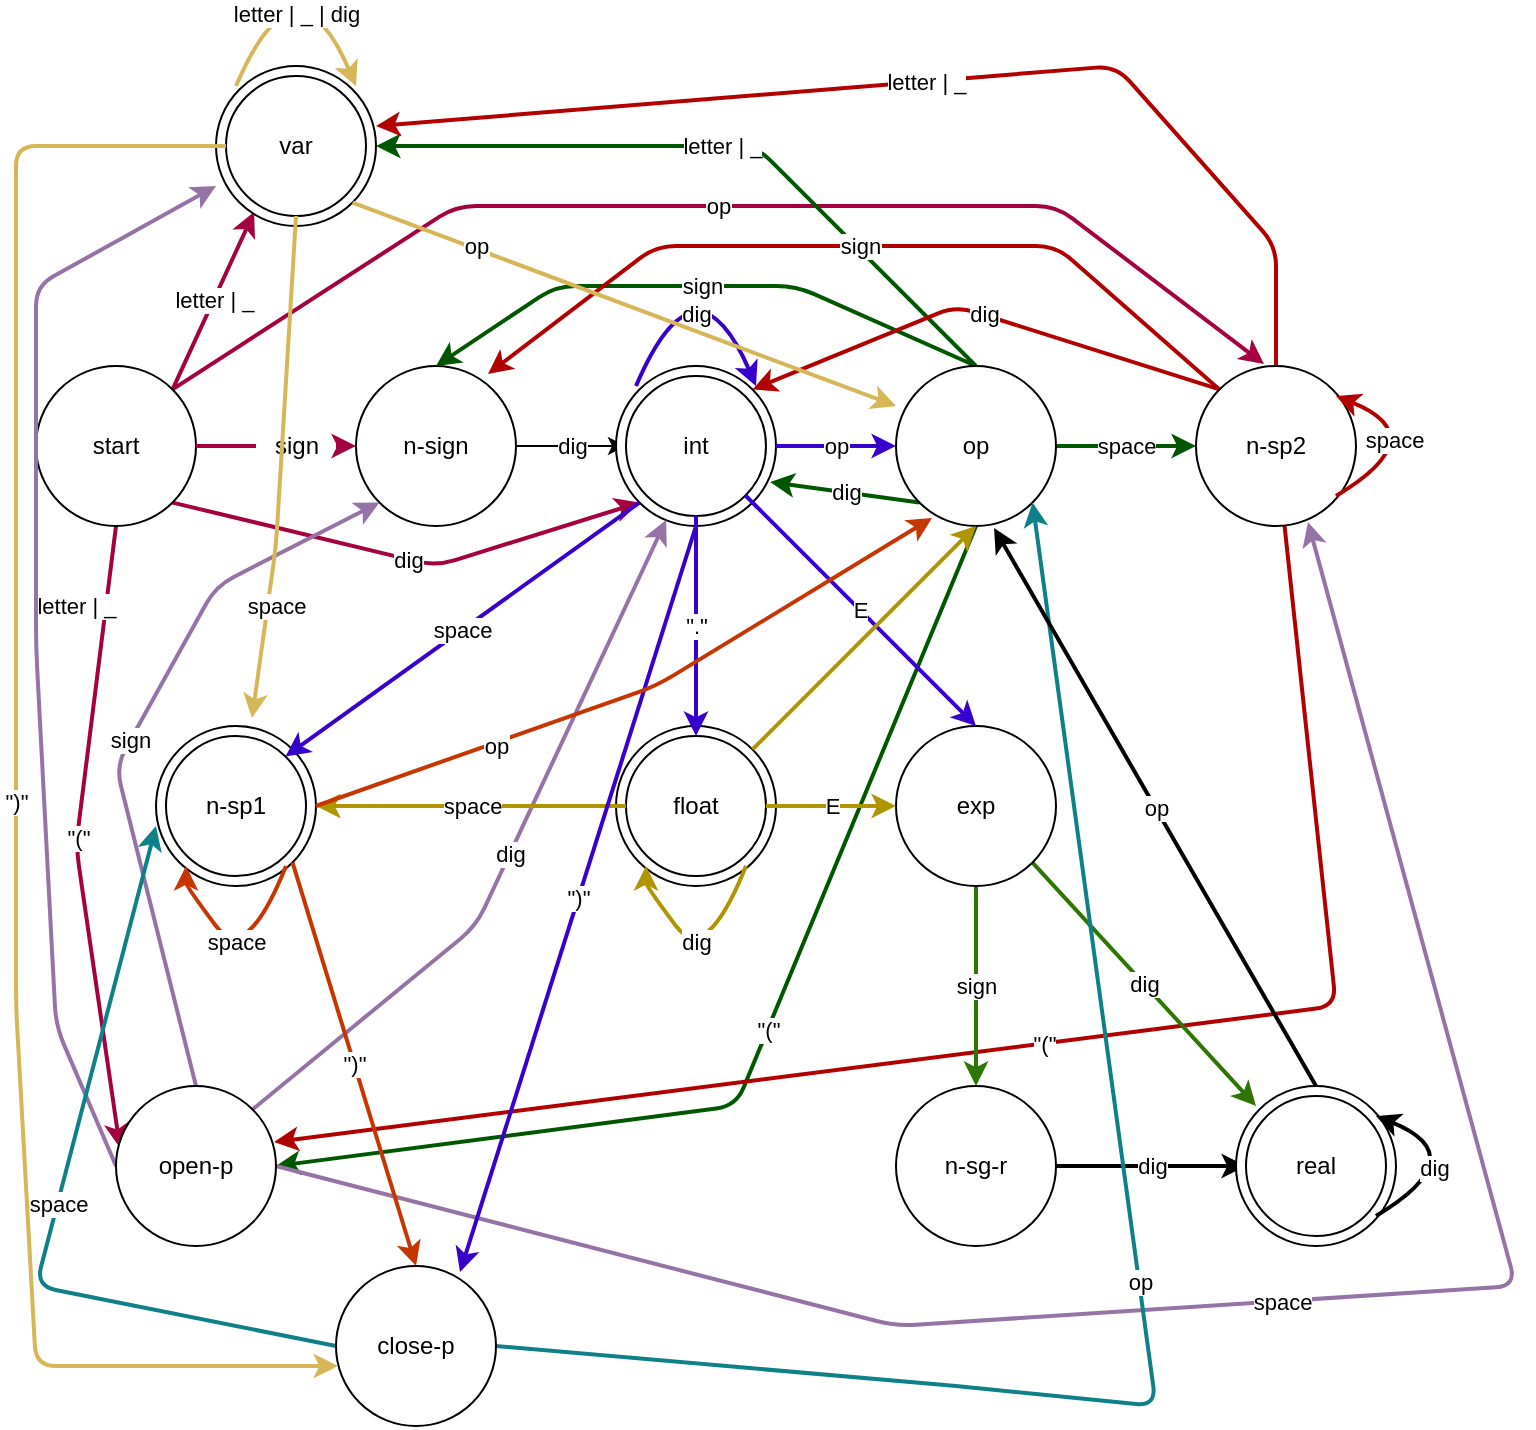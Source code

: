 <mxfile>
    <diagram id="5Y1zDhMWOZWmwIIyDyvb" name="Page-1">
        <mxGraphModel dx="820" dy="470" grid="1" gridSize="10" guides="1" tooltips="1" connect="1" arrows="1" fold="1" page="1" pageScale="1" pageWidth="850" pageHeight="1100" math="0" shadow="0">
            <root>
                <mxCell id="0"/>
                <mxCell id="1" parent="0"/>
                <mxCell id="37" value="" style="edgeStyle=none;html=1;startArrow=none;fillColor=#d80073;strokeColor=#A50040;strokeWidth=2;" edge="1" parent="1" source="41" target="3">
                    <mxGeometry relative="1" as="geometry"/>
                </mxCell>
                <mxCell id="50" value="letter | _" style="edgeStyle=none;html=1;exitX=1;exitY=0;exitDx=0;exitDy=0;entryX=0.238;entryY=0.913;entryDx=0;entryDy=0;entryPerimeter=0;fillColor=#d80073;strokeColor=#A50040;strokeWidth=2;" edge="1" parent="1" source="2" target="10">
                    <mxGeometry relative="1" as="geometry"/>
                </mxCell>
                <mxCell id="57" value="dig" style="edgeStyle=none;html=1;exitX=1;exitY=1;exitDx=0;exitDy=0;entryX=0;entryY=1;entryDx=0;entryDy=0;fillColor=#d80073;strokeColor=#A50040;strokeWidth=2;" edge="1" parent="1" source="2" target="5">
                    <mxGeometry relative="1" as="geometry">
                        <Array as="points">
                            <mxPoint x="220" y="300"/>
                        </Array>
                    </mxGeometry>
                </mxCell>
                <mxCell id="58" value="op" style="edgeStyle=none;html=1;exitX=1;exitY=0;exitDx=0;exitDy=0;entryX=0.425;entryY=-0.012;entryDx=0;entryDy=0;entryPerimeter=0;fillColor=#d80073;strokeColor=#A50040;strokeWidth=2;" edge="1" parent="1" source="2" target="8">
                    <mxGeometry relative="1" as="geometry">
                        <Array as="points">
                            <mxPoint x="230" y="120"/>
                            <mxPoint x="380" y="120"/>
                            <mxPoint x="530" y="120"/>
                        </Array>
                    </mxGeometry>
                </mxCell>
                <mxCell id="60" value="&quot;(&quot;" style="edgeStyle=none;html=1;exitX=0.5;exitY=1;exitDx=0;exitDy=0;entryX=0.025;entryY=0.388;entryDx=0;entryDy=0;entryPerimeter=0;fillColor=#d80073;strokeColor=#A50040;strokeWidth=2;" edge="1" parent="1" source="2" target="23">
                    <mxGeometry relative="1" as="geometry">
                        <Array as="points">
                            <mxPoint x="40" y="440"/>
                        </Array>
                    </mxGeometry>
                </mxCell>
                <mxCell id="2" value="start" style="ellipse;whiteSpace=wrap;html=1;aspect=fixed;" vertex="1" parent="1">
                    <mxGeometry x="20" y="200" width="80" height="80" as="geometry"/>
                </mxCell>
                <mxCell id="38" value="dig" style="edgeStyle=none;html=1;" edge="1" parent="1" source="3" target="4">
                    <mxGeometry relative="1" as="geometry"/>
                </mxCell>
                <mxCell id="3" value="n-sign" style="ellipse;whiteSpace=wrap;html=1;aspect=fixed;" vertex="1" parent="1">
                    <mxGeometry x="180" y="200" width="80" height="80" as="geometry"/>
                </mxCell>
                <mxCell id="6" value="" style="group" vertex="1" connectable="0" parent="1">
                    <mxGeometry x="310" y="200" width="80" height="80" as="geometry"/>
                </mxCell>
                <mxCell id="5" value="" style="ellipse;whiteSpace=wrap;html=1;aspect=fixed;" vertex="1" parent="6">
                    <mxGeometry width="80" height="80" as="geometry"/>
                </mxCell>
                <mxCell id="4" value="int" style="ellipse;whiteSpace=wrap;html=1;aspect=fixed;" vertex="1" parent="6">
                    <mxGeometry x="5" y="5" width="70" height="70" as="geometry"/>
                </mxCell>
                <mxCell id="40" value="space" style="edgeStyle=none;html=1;fillColor=#008a00;strokeColor=#005700;strokeWidth=2;" edge="1" parent="1" source="7" target="8">
                    <mxGeometry relative="1" as="geometry"/>
                </mxCell>
                <mxCell id="62" value="sign" style="edgeStyle=none;html=1;exitX=0.5;exitY=0;exitDx=0;exitDy=0;strokeWidth=2;fillColor=#008a00;strokeColor=#005700;entryX=0.5;entryY=0;entryDx=0;entryDy=0;" edge="1" parent="1" source="7" target="3">
                    <mxGeometry relative="1" as="geometry">
                        <mxPoint x="290" y="150" as="targetPoint"/>
                        <Array as="points">
                            <mxPoint x="400" y="160"/>
                            <mxPoint x="280" y="160"/>
                        </Array>
                    </mxGeometry>
                </mxCell>
                <mxCell id="63" value="dig" style="edgeStyle=none;html=1;exitX=0;exitY=1;exitDx=0;exitDy=0;entryX=0.963;entryY=0.725;entryDx=0;entryDy=0;entryPerimeter=0;strokeWidth=2;fillColor=#008a00;strokeColor=#005700;" edge="1" parent="1" source="7" target="5">
                    <mxGeometry relative="1" as="geometry"/>
                </mxCell>
                <mxCell id="64" value="&quot;(&quot;" style="edgeStyle=none;html=1;exitX=0.5;exitY=1;exitDx=0;exitDy=0;strokeWidth=2;entryX=1;entryY=0.5;entryDx=0;entryDy=0;fillColor=#008a00;strokeColor=#005700;" edge="1" parent="1" source="7" target="23">
                    <mxGeometry relative="1" as="geometry">
                        <mxPoint x="280" y="610" as="targetPoint"/>
                        <Array as="points">
                            <mxPoint x="370" y="570"/>
                        </Array>
                    </mxGeometry>
                </mxCell>
                <mxCell id="65" value="letter | _" style="edgeStyle=none;html=1;exitX=0.5;exitY=0;exitDx=0;exitDy=0;strokeWidth=2;fillColor=#008a00;strokeColor=#005700;" edge="1" parent="1" source="7">
                    <mxGeometry relative="1" as="geometry">
                        <mxPoint x="190" y="90" as="targetPoint"/>
                        <Array as="points">
                            <mxPoint x="380" y="90"/>
                        </Array>
                    </mxGeometry>
                </mxCell>
                <mxCell id="7" value="op" style="ellipse;whiteSpace=wrap;html=1;aspect=fixed;" vertex="1" parent="1">
                    <mxGeometry x="450" y="200" width="80" height="80" as="geometry"/>
                </mxCell>
                <mxCell id="66" value="letter | _" style="edgeStyle=none;html=1;exitX=0.5;exitY=0;exitDx=0;exitDy=0;strokeWidth=2;fillColor=#e51400;strokeColor=#B20000;" edge="1" parent="1" source="8">
                    <mxGeometry relative="1" as="geometry">
                        <mxPoint x="190" y="80" as="targetPoint"/>
                        <Array as="points">
                            <mxPoint x="640" y="140"/>
                            <mxPoint x="560" y="50"/>
                        </Array>
                    </mxGeometry>
                </mxCell>
                <mxCell id="67" value="sign" style="edgeStyle=none;html=1;exitX=0;exitY=0;exitDx=0;exitDy=0;strokeWidth=2;entryX=0.825;entryY=0.05;entryDx=0;entryDy=0;entryPerimeter=0;fillColor=#e51400;strokeColor=#B20000;" edge="1" parent="1" source="8" target="3">
                    <mxGeometry relative="1" as="geometry">
                        <mxPoint x="300" y="140" as="targetPoint"/>
                        <Array as="points">
                            <mxPoint x="530" y="140"/>
                            <mxPoint x="330" y="140"/>
                        </Array>
                    </mxGeometry>
                </mxCell>
                <mxCell id="68" value="dig" style="edgeStyle=none;html=1;exitX=0;exitY=0;exitDx=0;exitDy=0;entryX=1;entryY=0;entryDx=0;entryDy=0;strokeWidth=2;fillColor=#e51400;strokeColor=#B20000;" edge="1" parent="1" source="8" target="5">
                    <mxGeometry relative="1" as="geometry">
                        <Array as="points">
                            <mxPoint x="480" y="170"/>
                        </Array>
                    </mxGeometry>
                </mxCell>
                <mxCell id="69" value="&quot;(&quot;" style="edgeStyle=none;html=1;strokeWidth=2;entryX=0.988;entryY=0.35;entryDx=0;entryDy=0;entryPerimeter=0;fillColor=#e51400;strokeColor=#B20000;" edge="1" parent="1" source="8" target="23">
                    <mxGeometry relative="1" as="geometry">
                        <mxPoint x="520" y="550" as="targetPoint"/>
                        <Array as="points">
                            <mxPoint x="670" y="520"/>
                        </Array>
                    </mxGeometry>
                </mxCell>
                <mxCell id="8" value="n-sp2" style="ellipse;whiteSpace=wrap;html=1;aspect=fixed;" vertex="1" parent="1">
                    <mxGeometry x="600" y="200" width="80" height="80" as="geometry"/>
                </mxCell>
                <mxCell id="9" value="" style="group" vertex="1" connectable="0" parent="1">
                    <mxGeometry x="110" y="50" width="80" height="80" as="geometry"/>
                </mxCell>
                <mxCell id="10" value="" style="ellipse;whiteSpace=wrap;html=1;aspect=fixed;" vertex="1" parent="9">
                    <mxGeometry width="80" height="80" as="geometry"/>
                </mxCell>
                <mxCell id="11" value="var" style="ellipse;whiteSpace=wrap;html=1;aspect=fixed;" vertex="1" parent="9">
                    <mxGeometry x="5" y="5" width="70" height="70" as="geometry"/>
                </mxCell>
                <mxCell id="12" value="" style="group" vertex="1" connectable="0" parent="1">
                    <mxGeometry x="80" y="380" width="80" height="80" as="geometry"/>
                </mxCell>
                <mxCell id="13" value="" style="ellipse;whiteSpace=wrap;html=1;aspect=fixed;" vertex="1" parent="12">
                    <mxGeometry width="80" height="80" as="geometry"/>
                </mxCell>
                <mxCell id="14" value="n-sp1" style="ellipse;whiteSpace=wrap;html=1;aspect=fixed;" vertex="1" parent="12">
                    <mxGeometry x="5" y="5" width="70" height="70" as="geometry"/>
                </mxCell>
                <mxCell id="15" value="" style="group" vertex="1" connectable="0" parent="1">
                    <mxGeometry x="310" y="380" width="80" height="80" as="geometry"/>
                </mxCell>
                <mxCell id="16" value="" style="ellipse;whiteSpace=wrap;html=1;aspect=fixed;" vertex="1" parent="15">
                    <mxGeometry width="80" height="80" as="geometry"/>
                </mxCell>
                <mxCell id="17" value="float" style="ellipse;whiteSpace=wrap;html=1;aspect=fixed;" vertex="1" parent="15">
                    <mxGeometry x="5" y="5" width="70" height="70" as="geometry"/>
                </mxCell>
                <mxCell id="46" value="dig" style="edgeStyle=none;html=1;exitX=1;exitY=1;exitDx=0;exitDy=0;fillColor=#60a917;strokeColor=#2D7600;strokeWidth=2;" edge="1" parent="1" source="18">
                    <mxGeometry relative="1" as="geometry">
                        <mxPoint x="630" y="570" as="targetPoint"/>
                    </mxGeometry>
                </mxCell>
                <mxCell id="47" value="sign" style="edgeStyle=none;html=1;fillColor=#60a917;strokeColor=#2D7600;strokeWidth=2;" edge="1" parent="1" source="18" target="19">
                    <mxGeometry relative="1" as="geometry"/>
                </mxCell>
                <mxCell id="18" value="exp" style="ellipse;whiteSpace=wrap;html=1;aspect=fixed;" vertex="1" parent="1">
                    <mxGeometry x="450" y="380" width="80" height="80" as="geometry"/>
                </mxCell>
                <mxCell id="48" value="dig" style="edgeStyle=none;html=1;strokeWidth=2;" edge="1" parent="1" source="19" target="22">
                    <mxGeometry relative="1" as="geometry"/>
                </mxCell>
                <mxCell id="19" value="n-sg-r" style="ellipse;whiteSpace=wrap;html=1;aspect=fixed;" vertex="1" parent="1">
                    <mxGeometry x="450" y="560" width="80" height="80" as="geometry"/>
                </mxCell>
                <mxCell id="20" value="" style="group" vertex="1" connectable="0" parent="1">
                    <mxGeometry x="620" y="560" width="80" height="80" as="geometry"/>
                </mxCell>
                <mxCell id="21" value="" style="ellipse;whiteSpace=wrap;html=1;aspect=fixed;" vertex="1" parent="20">
                    <mxGeometry width="80" height="80" as="geometry"/>
                </mxCell>
                <mxCell id="22" value="real" style="ellipse;whiteSpace=wrap;html=1;aspect=fixed;" vertex="1" parent="20">
                    <mxGeometry x="5" y="5" width="70" height="70" as="geometry"/>
                </mxCell>
                <mxCell id="72" value="space" style="edgeStyle=none;html=1;exitX=1;exitY=0.5;exitDx=0;exitDy=0;strokeWidth=2;entryX=0.7;entryY=0.975;entryDx=0;entryDy=0;entryPerimeter=0;fillColor=#e1d5e7;strokeColor=#9673a6;" edge="1" parent="1" source="23" target="8">
                    <mxGeometry relative="1" as="geometry">
                        <mxPoint x="720" y="380" as="targetPoint"/>
                        <Array as="points">
                            <mxPoint x="450" y="680"/>
                            <mxPoint x="760" y="660"/>
                        </Array>
                    </mxGeometry>
                </mxCell>
                <mxCell id="73" value="dig" style="edgeStyle=none;html=1;exitX=1;exitY=0;exitDx=0;exitDy=0;entryX=0.313;entryY=0.963;entryDx=0;entryDy=0;entryPerimeter=0;strokeWidth=2;fillColor=#e1d5e7;strokeColor=#9673a6;" edge="1" parent="1" source="23" target="5">
                    <mxGeometry relative="1" as="geometry">
                        <Array as="points">
                            <mxPoint x="240" y="480"/>
                        </Array>
                    </mxGeometry>
                </mxCell>
                <mxCell id="74" value="sign" style="edgeStyle=none;html=1;exitX=0.5;exitY=0;exitDx=0;exitDy=0;strokeWidth=2;entryX=0;entryY=1;entryDx=0;entryDy=0;fillColor=#e1d5e7;strokeColor=#9673a6;" edge="1" parent="1" source="23" target="3">
                    <mxGeometry relative="1" as="geometry">
                        <mxPoint x="80" y="310" as="targetPoint"/>
                        <Array as="points">
                            <mxPoint x="60" y="400"/>
                            <mxPoint x="110" y="310"/>
                        </Array>
                    </mxGeometry>
                </mxCell>
                <mxCell id="79" value="letter | _" style="edgeStyle=none;html=1;exitX=0;exitY=0.5;exitDx=0;exitDy=0;strokeWidth=2;fillColor=#e1d5e7;strokeColor=#9673a6;" edge="1" parent="1" source="23">
                    <mxGeometry x="0.043" y="-20" relative="1" as="geometry">
                        <mxPoint x="110" y="110" as="targetPoint"/>
                        <Array as="points">
                            <mxPoint x="30" y="530"/>
                            <mxPoint x="20" y="340"/>
                            <mxPoint x="20" y="160"/>
                        </Array>
                        <mxPoint as="offset"/>
                    </mxGeometry>
                </mxCell>
                <mxCell id="23" value="open-p" style="ellipse;whiteSpace=wrap;html=1;aspect=fixed;" vertex="1" parent="1">
                    <mxGeometry x="60" y="560" width="80" height="80" as="geometry"/>
                </mxCell>
                <mxCell id="75" value="space" style="edgeStyle=none;html=1;exitX=0;exitY=0.5;exitDx=0;exitDy=0;strokeWidth=2;fillColor=#b0e3e6;strokeColor=#0e8088;" edge="1" parent="1" source="24">
                    <mxGeometry relative="1" as="geometry">
                        <mxPoint x="80" y="430" as="targetPoint"/>
                        <Array as="points">
                            <mxPoint x="20" y="660"/>
                        </Array>
                    </mxGeometry>
                </mxCell>
                <mxCell id="76" value="op" style="edgeStyle=none;html=1;exitX=1;exitY=0.5;exitDx=0;exitDy=0;strokeWidth=2;entryX=1;entryY=1;entryDx=0;entryDy=0;fillColor=#b0e3e6;strokeColor=#0e8088;" edge="1" parent="1" source="24" target="7">
                    <mxGeometry relative="1" as="geometry">
                        <mxPoint x="540" y="290" as="targetPoint"/>
                        <Array as="points">
                            <mxPoint x="480" y="710"/>
                            <mxPoint x="580" y="720"/>
                        </Array>
                    </mxGeometry>
                </mxCell>
                <mxCell id="24" value="close-p" style="ellipse;whiteSpace=wrap;html=1;aspect=fixed;" vertex="1" parent="1">
                    <mxGeometry x="170" y="650" width="80" height="80" as="geometry"/>
                </mxCell>
                <mxCell id="25" value="" style="curved=1;endArrow=classic;html=1;strokeWidth=2;" edge="1" parent="1">
                    <mxGeometry width="50" height="50" relative="1" as="geometry">
                        <mxPoint x="690" y="625" as="sourcePoint"/>
                        <mxPoint x="690" y="575" as="targetPoint"/>
                        <Array as="points">
                            <mxPoint x="740" y="595"/>
                            <mxPoint x="690" y="575"/>
                        </Array>
                    </mxGeometry>
                </mxCell>
                <mxCell id="28" value="dig" style="edgeLabel;html=1;align=center;verticalAlign=middle;resizable=0;points=[];" vertex="1" connectable="0" parent="25">
                    <mxGeometry x="-0.327" y="7" relative="1" as="geometry">
                        <mxPoint y="1" as="offset"/>
                    </mxGeometry>
                </mxCell>
                <mxCell id="26" value="" style="curved=1;endArrow=classic;html=1;fillColor=#e51400;strokeColor=#B20000;strokeWidth=2;" edge="1" parent="1">
                    <mxGeometry width="50" height="50" relative="1" as="geometry">
                        <mxPoint x="670" y="265" as="sourcePoint"/>
                        <mxPoint x="670" y="215" as="targetPoint"/>
                        <Array as="points">
                            <mxPoint x="720" y="235"/>
                            <mxPoint x="670" y="215"/>
                        </Array>
                    </mxGeometry>
                </mxCell>
                <mxCell id="29" value="space" style="edgeLabel;html=1;align=center;verticalAlign=middle;resizable=0;points=[];" vertex="1" connectable="0" parent="26">
                    <mxGeometry x="-0.315" y="10" relative="1" as="geometry">
                        <mxPoint x="1" as="offset"/>
                    </mxGeometry>
                </mxCell>
                <mxCell id="27" value="" style="curved=1;endArrow=classic;html=1;fillColor=#e3c800;strokeColor=#B09500;strokeWidth=2;" edge="1" parent="1">
                    <mxGeometry width="50" height="50" relative="1" as="geometry">
                        <mxPoint x="375" y="450" as="sourcePoint"/>
                        <mxPoint x="325" y="450" as="targetPoint"/>
                        <Array as="points">
                            <mxPoint x="355" y="500"/>
                            <mxPoint x="325" y="460"/>
                        </Array>
                    </mxGeometry>
                </mxCell>
                <mxCell id="30" value="dig" style="edgeLabel;html=1;align=center;verticalAlign=middle;resizable=0;points=[];" vertex="1" connectable="0" parent="27">
                    <mxGeometry x="0.167" y="-3" relative="1" as="geometry">
                        <mxPoint as="offset"/>
                    </mxGeometry>
                </mxCell>
                <mxCell id="31" value="" style="curved=1;endArrow=classic;html=1;fillColor=#fa6800;strokeColor=#C73500;strokeWidth=2;" edge="1" parent="1">
                    <mxGeometry width="50" height="50" relative="1" as="geometry">
                        <mxPoint x="145" y="450" as="sourcePoint"/>
                        <mxPoint x="95" y="450" as="targetPoint"/>
                        <Array as="points">
                            <mxPoint x="125" y="500"/>
                            <mxPoint x="95" y="460"/>
                        </Array>
                    </mxGeometry>
                </mxCell>
                <mxCell id="32" value="space" style="edgeLabel;html=1;align=center;verticalAlign=middle;resizable=0;points=[];" vertex="1" connectable="0" parent="31">
                    <mxGeometry x="0.167" y="-3" relative="1" as="geometry">
                        <mxPoint as="offset"/>
                    </mxGeometry>
                </mxCell>
                <mxCell id="33" value="" style="curved=1;endArrow=classic;html=1;fillColor=#6a00ff;strokeColor=#3700CC;strokeWidth=2;" edge="1" parent="1">
                    <mxGeometry width="50" height="50" relative="1" as="geometry">
                        <mxPoint x="320" y="210" as="sourcePoint"/>
                        <mxPoint x="380" y="210" as="targetPoint"/>
                        <Array as="points">
                            <mxPoint x="350" y="140"/>
                        </Array>
                    </mxGeometry>
                </mxCell>
                <mxCell id="34" value="dig" style="edgeLabel;html=1;align=center;verticalAlign=middle;resizable=0;points=[];" vertex="1" connectable="0" parent="33">
                    <mxGeometry x="-0.41" y="-13" relative="1" as="geometry">
                        <mxPoint as="offset"/>
                    </mxGeometry>
                </mxCell>
                <mxCell id="35" value="" style="curved=1;endArrow=classic;html=1;strokeWidth=2;fillColor=#fff2cc;strokeColor=#d6b656;" edge="1" parent="1">
                    <mxGeometry width="50" height="50" relative="1" as="geometry">
                        <mxPoint x="120" y="60" as="sourcePoint"/>
                        <mxPoint x="180" y="60" as="targetPoint"/>
                        <Array as="points">
                            <mxPoint x="150" y="-10"/>
                        </Array>
                    </mxGeometry>
                </mxCell>
                <mxCell id="36" value="letter | _ | dig" style="edgeLabel;html=1;align=center;verticalAlign=middle;resizable=0;points=[];" vertex="1" connectable="0" parent="35">
                    <mxGeometry x="-0.41" y="-13" relative="1" as="geometry">
                        <mxPoint as="offset"/>
                    </mxGeometry>
                </mxCell>
                <mxCell id="39" value="op" style="edgeStyle=none;html=1;fillColor=#6a00ff;strokeColor=#3700CC;strokeWidth=2;" edge="1" parent="1" source="5" target="7">
                    <mxGeometry relative="1" as="geometry"/>
                </mxCell>
                <mxCell id="41" value="sign" style="text;html=1;align=center;verticalAlign=middle;resizable=0;points=[];autosize=1;strokeColor=none;fillColor=none;" vertex="1" parent="1">
                    <mxGeometry x="130" y="230" width="40" height="20" as="geometry"/>
                </mxCell>
                <mxCell id="42" value="" style="edgeStyle=none;html=1;endArrow=none;fillColor=#d80073;strokeColor=#A50040;strokeWidth=2;" edge="1" parent="1" source="2" target="41">
                    <mxGeometry relative="1" as="geometry">
                        <mxPoint x="120" y="240" as="sourcePoint"/>
                        <mxPoint x="180" y="240" as="targetPoint"/>
                    </mxGeometry>
                </mxCell>
                <mxCell id="44" value="space" style="edgeStyle=none;html=1;fillColor=#e3c800;strokeColor=#B09500;strokeWidth=2;" edge="1" parent="1" source="17">
                    <mxGeometry relative="1" as="geometry">
                        <mxPoint x="160" y="420" as="targetPoint"/>
                    </mxGeometry>
                </mxCell>
                <mxCell id="45" value="E" style="edgeStyle=none;html=1;fillColor=#e3c800;strokeColor=#B09500;strokeWidth=2;" edge="1" parent="1" source="17" target="18">
                    <mxGeometry relative="1" as="geometry"/>
                </mxCell>
                <mxCell id="49" value="space" style="edgeStyle=none;html=1;exitX=0;exitY=1;exitDx=0;exitDy=0;entryX=1;entryY=0;entryDx=0;entryDy=0;fillColor=#6a00ff;strokeColor=#3700CC;strokeWidth=2;" edge="1" parent="1" source="5" target="14">
                    <mxGeometry relative="1" as="geometry"/>
                </mxCell>
                <mxCell id="52" value="space" style="edgeStyle=none;html=1;exitX=0.5;exitY=1;exitDx=0;exitDy=0;entryX=0.6;entryY=-0.05;entryDx=0;entryDy=0;entryPerimeter=0;strokeWidth=2;fillColor=#fff2cc;strokeColor=#d6b656;" edge="1" parent="1" source="11" target="13">
                    <mxGeometry x="0.547" y="4" relative="1" as="geometry">
                        <Array as="points">
                            <mxPoint x="140" y="290"/>
                        </Array>
                        <mxPoint as="offset"/>
                    </mxGeometry>
                </mxCell>
                <mxCell id="53" value="&quot;)&quot;" style="edgeStyle=none;html=1;exitX=1;exitY=1;exitDx=0;exitDy=0;entryX=0.5;entryY=0;entryDx=0;entryDy=0;fillColor=#fa6800;strokeColor=#C73500;strokeWidth=2;" edge="1" parent="1" source="13" target="24">
                    <mxGeometry relative="1" as="geometry"/>
                </mxCell>
                <mxCell id="54" value="&quot;)&quot;" style="edgeStyle=none;html=1;exitX=0.5;exitY=1;exitDx=0;exitDy=0;entryX=0.775;entryY=0.038;entryDx=0;entryDy=0;entryPerimeter=0;fillColor=#6a00ff;strokeColor=#3700CC;strokeWidth=2;" edge="1" parent="1" source="5" target="24">
                    <mxGeometry relative="1" as="geometry"/>
                </mxCell>
                <mxCell id="55" value="&quot;.&quot;" style="edgeStyle=none;html=1;fillColor=#6a00ff;strokeColor=#3700CC;strokeWidth=2;" edge="1" parent="1" source="4" target="17">
                    <mxGeometry relative="1" as="geometry"/>
                </mxCell>
                <mxCell id="56" value="op" style="edgeStyle=none;html=1;exitX=0.5;exitY=0;exitDx=0;exitDy=0;entryX=0.613;entryY=1.013;entryDx=0;entryDy=0;entryPerimeter=0;strokeWidth=2;" edge="1" parent="1" source="21" target="7">
                    <mxGeometry relative="1" as="geometry"/>
                </mxCell>
                <mxCell id="61" value="E" style="edgeStyle=none;html=1;exitX=1;exitY=1;exitDx=0;exitDy=0;entryX=0.5;entryY=0;entryDx=0;entryDy=0;strokeWidth=2;fillColor=#6a00ff;strokeColor=#3700CC;" edge="1" parent="1" source="4" target="18">
                    <mxGeometry relative="1" as="geometry"/>
                </mxCell>
                <mxCell id="70" value="op" style="edgeStyle=none;html=1;exitX=1;exitY=0.5;exitDx=0;exitDy=0;entryX=0.225;entryY=0.95;entryDx=0;entryDy=0;entryPerimeter=0;strokeWidth=2;fillColor=#fa6800;strokeColor=#C73500;" edge="1" parent="1" source="13" target="7">
                    <mxGeometry x="-0.445" y="-2" relative="1" as="geometry">
                        <Array as="points">
                            <mxPoint x="330" y="360"/>
                        </Array>
                        <mxPoint as="offset"/>
                    </mxGeometry>
                </mxCell>
                <mxCell id="71" style="edgeStyle=none;html=1;exitX=1;exitY=0;exitDx=0;exitDy=0;entryX=0.5;entryY=1;entryDx=0;entryDy=0;strokeWidth=2;fillColor=#e3c800;strokeColor=#B09500;" edge="1" parent="1" source="16" target="7">
                    <mxGeometry relative="1" as="geometry"/>
                </mxCell>
                <mxCell id="77" value="op" style="edgeStyle=none;html=1;exitX=1;exitY=1;exitDx=0;exitDy=0;entryX=0;entryY=0.25;entryDx=0;entryDy=0;entryPerimeter=0;strokeWidth=2;fillColor=#fff2cc;strokeColor=#d6b656;" edge="1" parent="1" source="10" target="7">
                    <mxGeometry x="-0.549" y="1" relative="1" as="geometry">
                        <mxPoint as="offset"/>
                    </mxGeometry>
                </mxCell>
                <mxCell id="78" value="&quot;)&quot;" style="edgeStyle=none;html=1;exitX=0;exitY=0.5;exitDx=0;exitDy=0;strokeWidth=2;entryX=0.013;entryY=0.625;entryDx=0;entryDy=0;entryPerimeter=0;fillColor=#fff2cc;strokeColor=#d6b656;" edge="1" parent="1" source="11" target="24">
                    <mxGeometry relative="1" as="geometry">
                        <mxPoint x="50" y="740" as="targetPoint"/>
                        <Array as="points">
                            <mxPoint x="10" y="90"/>
                            <mxPoint x="10" y="520"/>
                            <mxPoint x="20" y="700"/>
                        </Array>
                    </mxGeometry>
                </mxCell>
            </root>
        </mxGraphModel>
    </diagram>
</mxfile>
